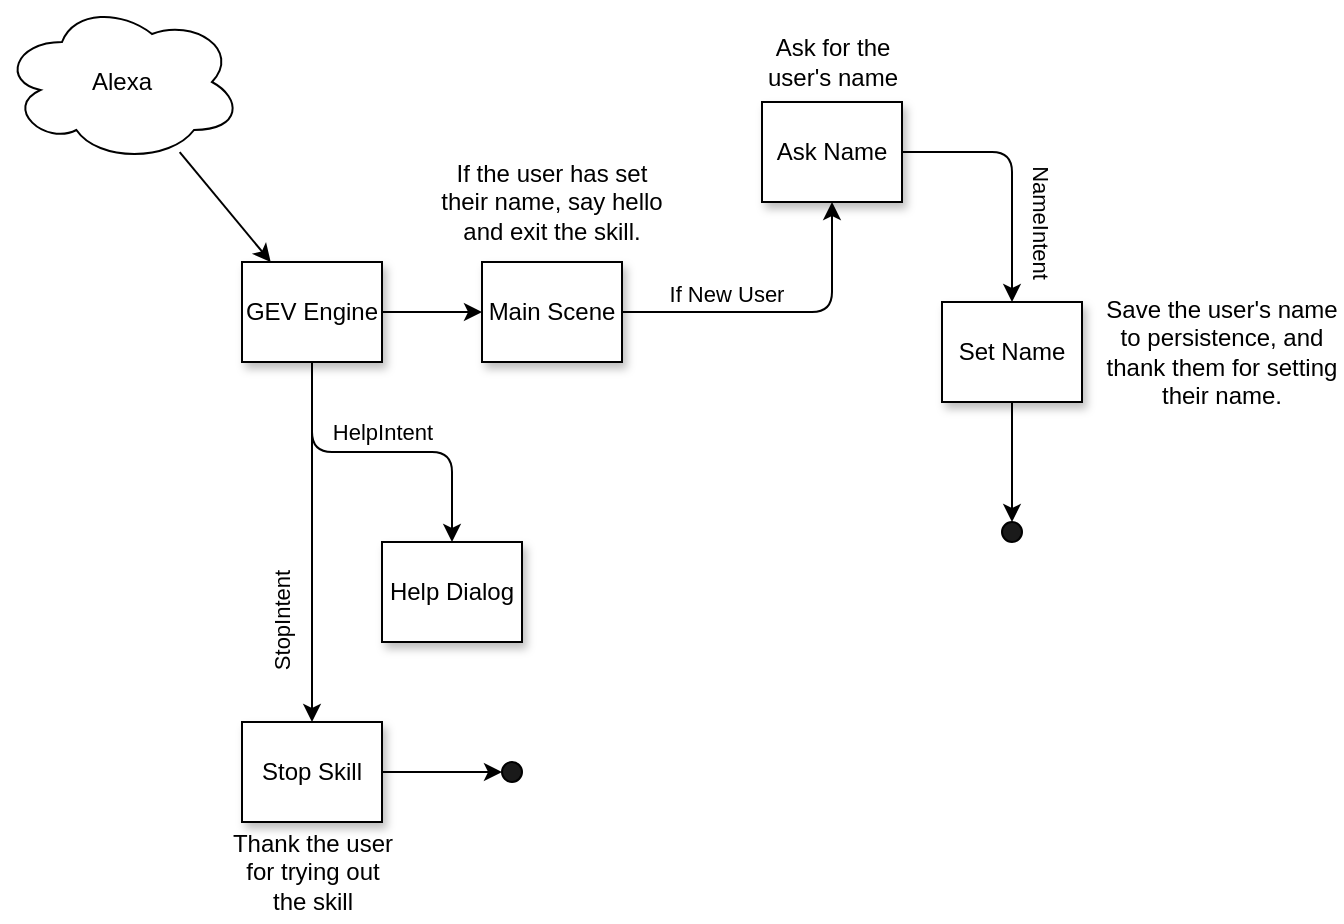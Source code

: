 <mxfile>
    <diagram id="cMZNiLZAIjO0tA2TXMLO" name="Page-1">
        <mxGraphModel dx="886" dy="711" grid="1" gridSize="10" guides="1" tooltips="1" connect="1" arrows="1" fold="1" page="1" pageScale="1" pageWidth="850" pageHeight="1100" background="#FFFFFF" math="0" shadow="0">
            <root>
                <mxCell id="0"/>
                <mxCell id="1" parent="0"/>
                <mxCell id="19" style="edgeStyle=none;html=1;" edge="1" parent="1" source="2" target="12">
                    <mxGeometry relative="1" as="geometry"/>
                </mxCell>
                <mxCell id="23" style="edgeStyle=orthogonalEdgeStyle;html=1;" edge="1" parent="1" source="2" target="16">
                    <mxGeometry relative="1" as="geometry"/>
                </mxCell>
                <mxCell id="35" value="HelpIntent" style="edgeLabel;html=1;align=center;verticalAlign=middle;resizable=0;points=[];" vertex="1" connectable="0" parent="23">
                    <mxGeometry x="0.283" y="-3" relative="1" as="geometry">
                        <mxPoint x="-23" y="-13" as="offset"/>
                    </mxGeometry>
                </mxCell>
                <mxCell id="24" style="edgeStyle=orthogonalEdgeStyle;html=1;" edge="1" parent="1" source="2" target="17">
                    <mxGeometry relative="1" as="geometry"/>
                </mxCell>
                <mxCell id="33" value="StopIntent" style="edgeLabel;html=1;align=center;verticalAlign=middle;resizable=0;points=[];rotation=-90;" vertex="1" connectable="0" parent="24">
                    <mxGeometry x="0.263" y="-1" relative="1" as="geometry">
                        <mxPoint x="-14" y="16" as="offset"/>
                    </mxGeometry>
                </mxCell>
                <mxCell id="2" value="GEV Engine" style="rounded=0;whiteSpace=wrap;html=1;shadow=1;" parent="1" vertex="1">
                    <mxGeometry x="200" y="250" width="70" height="50" as="geometry"/>
                </mxCell>
                <mxCell id="18" style="edgeStyle=none;html=1;" edge="1" parent="1" source="5" target="2">
                    <mxGeometry relative="1" as="geometry"/>
                </mxCell>
                <mxCell id="5" value="Alexa" style="ellipse;shape=cloud;whiteSpace=wrap;html=1;shadow=0;" parent="1" vertex="1">
                    <mxGeometry x="80" y="120" width="120" height="80" as="geometry"/>
                </mxCell>
                <mxCell id="20" style="edgeStyle=orthogonalEdgeStyle;html=1;" edge="1" parent="1" source="12" target="14">
                    <mxGeometry relative="1" as="geometry"/>
                </mxCell>
                <mxCell id="21" value="If New User" style="edgeLabel;html=1;align=center;verticalAlign=middle;resizable=0;points=[];" vertex="1" connectable="0" parent="20">
                    <mxGeometry x="0.231" relative="1" as="geometry">
                        <mxPoint x="-47" y="-9" as="offset"/>
                    </mxGeometry>
                </mxCell>
                <mxCell id="12" value="Main Scene" style="rounded=0;whiteSpace=wrap;html=1;shadow=1;" parent="1" vertex="1">
                    <mxGeometry x="320" y="250" width="70" height="50" as="geometry"/>
                </mxCell>
                <mxCell id="22" style="edgeStyle=orthogonalEdgeStyle;html=1;" edge="1" parent="1" source="14" target="15">
                    <mxGeometry relative="1" as="geometry">
                        <Array as="points">
                            <mxPoint x="585" y="195"/>
                        </Array>
                    </mxGeometry>
                </mxCell>
                <mxCell id="34" value="NameIntent" style="edgeLabel;html=1;align=center;verticalAlign=middle;resizable=0;points=[];rotation=90;" vertex="1" connectable="0" parent="22">
                    <mxGeometry x="0.267" relative="1" as="geometry">
                        <mxPoint x="15" y="7" as="offset"/>
                    </mxGeometry>
                </mxCell>
                <mxCell id="14" value="Ask Name" style="rounded=0;whiteSpace=wrap;html=1;shadow=1;" vertex="1" parent="1">
                    <mxGeometry x="460" y="170" width="70" height="50" as="geometry"/>
                </mxCell>
                <mxCell id="26" style="edgeStyle=orthogonalEdgeStyle;html=1;entryX=0.5;entryY=0;entryDx=0;entryDy=0;" edge="1" parent="1" source="15" target="25">
                    <mxGeometry relative="1" as="geometry"/>
                </mxCell>
                <mxCell id="15" value="Set Name" style="rounded=0;whiteSpace=wrap;html=1;shadow=1;" vertex="1" parent="1">
                    <mxGeometry x="550" y="270" width="70" height="50" as="geometry"/>
                </mxCell>
                <mxCell id="16" value="Help Dialog" style="rounded=0;whiteSpace=wrap;html=1;shadow=1;" vertex="1" parent="1">
                    <mxGeometry x="270" y="390" width="70" height="50" as="geometry"/>
                </mxCell>
                <mxCell id="28" style="edgeStyle=orthogonalEdgeStyle;html=1;entryX=0;entryY=0.5;entryDx=0;entryDy=0;" edge="1" parent="1" source="17" target="27">
                    <mxGeometry relative="1" as="geometry"/>
                </mxCell>
                <mxCell id="17" value="Stop Skill" style="rounded=0;whiteSpace=wrap;html=1;shadow=1;" vertex="1" parent="1">
                    <mxGeometry x="200" y="480" width="70" height="50" as="geometry"/>
                </mxCell>
                <mxCell id="25" value="" style="ellipse;whiteSpace=wrap;html=1;aspect=fixed;fillColor=#1A1A1A;" vertex="1" parent="1">
                    <mxGeometry x="580" y="380" width="10" height="10" as="geometry"/>
                </mxCell>
                <mxCell id="27" value="" style="ellipse;whiteSpace=wrap;html=1;aspect=fixed;fillColor=#1A1A1A;" vertex="1" parent="1">
                    <mxGeometry x="330" y="500" width="10" height="10" as="geometry"/>
                </mxCell>
                <mxCell id="29" value="If the user has set their name, say hello and exit the skill." style="text;html=1;strokeColor=none;fillColor=none;align=center;verticalAlign=middle;whiteSpace=wrap;rounded=0;" vertex="1" parent="1">
                    <mxGeometry x="295" y="180" width="120" height="80" as="geometry"/>
                </mxCell>
                <mxCell id="30" value="Ask for the user's name" style="text;html=1;strokeColor=none;fillColor=none;align=center;verticalAlign=middle;whiteSpace=wrap;rounded=0;" vertex="1" parent="1">
                    <mxGeometry x="452.5" y="130" width="85" height="40" as="geometry"/>
                </mxCell>
                <mxCell id="31" value="Save the user's name to persistence, and thank them for setting their name." style="text;html=1;strokeColor=none;fillColor=none;align=center;verticalAlign=middle;whiteSpace=wrap;rounded=0;" vertex="1" parent="1">
                    <mxGeometry x="630" y="255" width="120" height="80" as="geometry"/>
                </mxCell>
                <mxCell id="32" value="Thank the user for trying out the skill" style="text;html=1;strokeColor=none;fillColor=none;align=center;verticalAlign=middle;whiteSpace=wrap;rounded=0;" vertex="1" parent="1">
                    <mxGeometry x="192.5" y="530" width="85" height="50" as="geometry"/>
                </mxCell>
            </root>
        </mxGraphModel>
    </diagram>
</mxfile>

